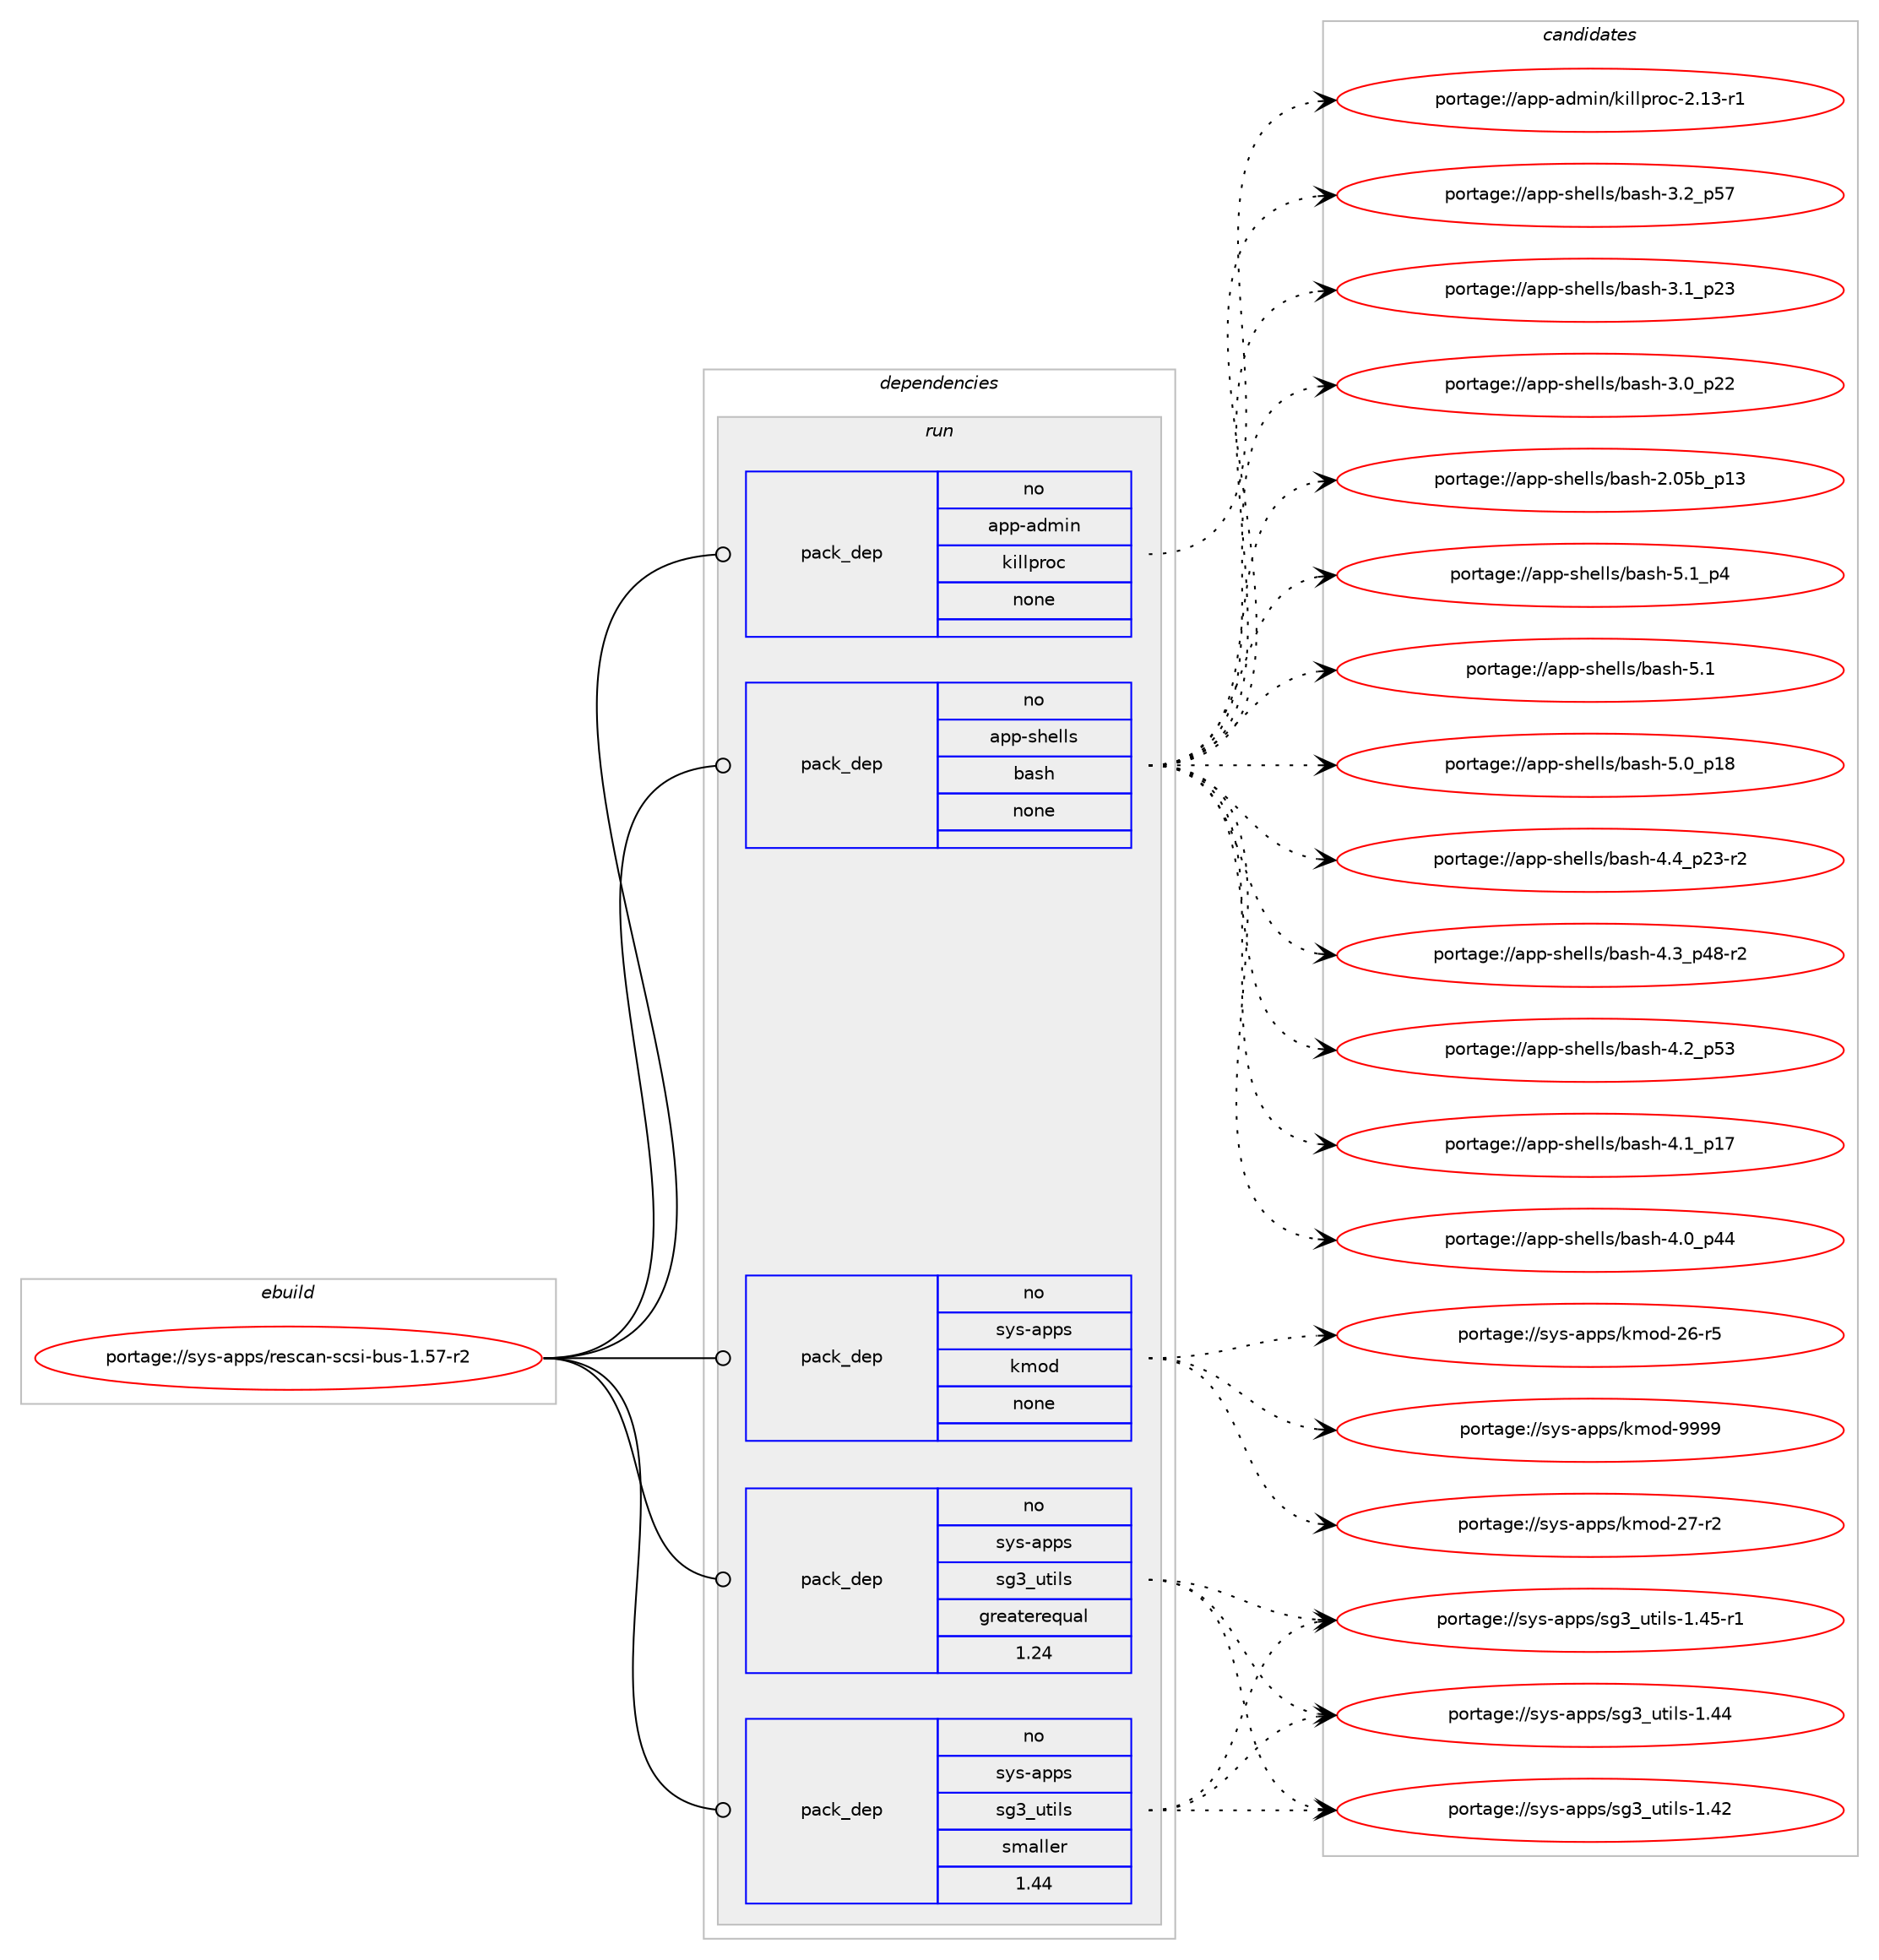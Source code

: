 digraph prolog {

# *************
# Graph options
# *************

newrank=true;
concentrate=true;
compound=true;
graph [rankdir=LR,fontname=Helvetica,fontsize=10,ranksep=1.5];#, ranksep=2.5, nodesep=0.2];
edge  [arrowhead=vee];
node  [fontname=Helvetica,fontsize=10];

# **********
# The ebuild
# **********

subgraph cluster_leftcol {
color=gray;
rank=same;
label=<<i>ebuild</i>>;
id [label="portage://sys-apps/rescan-scsi-bus-1.57-r2", color=red, width=4, href="../sys-apps/rescan-scsi-bus-1.57-r2.svg"];
}

# ****************
# The dependencies
# ****************

subgraph cluster_midcol {
color=gray;
label=<<i>dependencies</i>>;
subgraph cluster_compile {
fillcolor="#eeeeee";
style=filled;
label=<<i>compile</i>>;
}
subgraph cluster_compileandrun {
fillcolor="#eeeeee";
style=filled;
label=<<i>compile and run</i>>;
}
subgraph cluster_run {
fillcolor="#eeeeee";
style=filled;
label=<<i>run</i>>;
subgraph pack2707 {
dependency3230 [label=<<TABLE BORDER="0" CELLBORDER="1" CELLSPACING="0" CELLPADDING="4" WIDTH="220"><TR><TD ROWSPAN="6" CELLPADDING="30">pack_dep</TD></TR><TR><TD WIDTH="110">no</TD></TR><TR><TD>app-admin</TD></TR><TR><TD>killproc</TD></TR><TR><TD>none</TD></TR><TR><TD></TD></TR></TABLE>>, shape=none, color=blue];
}
id:e -> dependency3230:w [weight=20,style="solid",arrowhead="odot"];
subgraph pack2708 {
dependency3231 [label=<<TABLE BORDER="0" CELLBORDER="1" CELLSPACING="0" CELLPADDING="4" WIDTH="220"><TR><TD ROWSPAN="6" CELLPADDING="30">pack_dep</TD></TR><TR><TD WIDTH="110">no</TD></TR><TR><TD>app-shells</TD></TR><TR><TD>bash</TD></TR><TR><TD>none</TD></TR><TR><TD></TD></TR></TABLE>>, shape=none, color=blue];
}
id:e -> dependency3231:w [weight=20,style="solid",arrowhead="odot"];
subgraph pack2709 {
dependency3232 [label=<<TABLE BORDER="0" CELLBORDER="1" CELLSPACING="0" CELLPADDING="4" WIDTH="220"><TR><TD ROWSPAN="6" CELLPADDING="30">pack_dep</TD></TR><TR><TD WIDTH="110">no</TD></TR><TR><TD>sys-apps</TD></TR><TR><TD>kmod</TD></TR><TR><TD>none</TD></TR><TR><TD></TD></TR></TABLE>>, shape=none, color=blue];
}
id:e -> dependency3232:w [weight=20,style="solid",arrowhead="odot"];
subgraph pack2710 {
dependency3233 [label=<<TABLE BORDER="0" CELLBORDER="1" CELLSPACING="0" CELLPADDING="4" WIDTH="220"><TR><TD ROWSPAN="6" CELLPADDING="30">pack_dep</TD></TR><TR><TD WIDTH="110">no</TD></TR><TR><TD>sys-apps</TD></TR><TR><TD>sg3_utils</TD></TR><TR><TD>greaterequal</TD></TR><TR><TD>1.24</TD></TR></TABLE>>, shape=none, color=blue];
}
id:e -> dependency3233:w [weight=20,style="solid",arrowhead="odot"];
subgraph pack2711 {
dependency3234 [label=<<TABLE BORDER="0" CELLBORDER="1" CELLSPACING="0" CELLPADDING="4" WIDTH="220"><TR><TD ROWSPAN="6" CELLPADDING="30">pack_dep</TD></TR><TR><TD WIDTH="110">no</TD></TR><TR><TD>sys-apps</TD></TR><TR><TD>sg3_utils</TD></TR><TR><TD>smaller</TD></TR><TR><TD>1.44</TD></TR></TABLE>>, shape=none, color=blue];
}
id:e -> dependency3234:w [weight=20,style="solid",arrowhead="odot"];
}
}

# **************
# The candidates
# **************

subgraph cluster_choices {
rank=same;
color=gray;
label=<<i>candidates</i>>;

subgraph choice2707 {
color=black;
nodesep=1;
choice971121124597100109105110471071051081081121141119945504649514511449 [label="portage://app-admin/killproc-2.13-r1", color=red, width=4,href="../app-admin/killproc-2.13-r1.svg"];
dependency3230:e -> choice971121124597100109105110471071051081081121141119945504649514511449:w [style=dotted,weight="100"];
}
subgraph choice2708 {
color=black;
nodesep=1;
choice9711211245115104101108108115479897115104455346499511252 [label="portage://app-shells/bash-5.1_p4", color=red, width=4,href="../app-shells/bash-5.1_p4.svg"];
choice971121124511510410110810811547989711510445534649 [label="portage://app-shells/bash-5.1", color=red, width=4,href="../app-shells/bash-5.1.svg"];
choice971121124511510410110810811547989711510445534648951124956 [label="portage://app-shells/bash-5.0_p18", color=red, width=4,href="../app-shells/bash-5.0_p18.svg"];
choice9711211245115104101108108115479897115104455246529511250514511450 [label="portage://app-shells/bash-4.4_p23-r2", color=red, width=4,href="../app-shells/bash-4.4_p23-r2.svg"];
choice9711211245115104101108108115479897115104455246519511252564511450 [label="portage://app-shells/bash-4.3_p48-r2", color=red, width=4,href="../app-shells/bash-4.3_p48-r2.svg"];
choice971121124511510410110810811547989711510445524650951125351 [label="portage://app-shells/bash-4.2_p53", color=red, width=4,href="../app-shells/bash-4.2_p53.svg"];
choice971121124511510410110810811547989711510445524649951124955 [label="portage://app-shells/bash-4.1_p17", color=red, width=4,href="../app-shells/bash-4.1_p17.svg"];
choice971121124511510410110810811547989711510445524648951125252 [label="portage://app-shells/bash-4.0_p44", color=red, width=4,href="../app-shells/bash-4.0_p44.svg"];
choice971121124511510410110810811547989711510445514650951125355 [label="portage://app-shells/bash-3.2_p57", color=red, width=4,href="../app-shells/bash-3.2_p57.svg"];
choice971121124511510410110810811547989711510445514649951125051 [label="portage://app-shells/bash-3.1_p23", color=red, width=4,href="../app-shells/bash-3.1_p23.svg"];
choice971121124511510410110810811547989711510445514648951125050 [label="portage://app-shells/bash-3.0_p22", color=red, width=4,href="../app-shells/bash-3.0_p22.svg"];
choice9711211245115104101108108115479897115104455046485398951124951 [label="portage://app-shells/bash-2.05b_p13", color=red, width=4,href="../app-shells/bash-2.05b_p13.svg"];
dependency3231:e -> choice9711211245115104101108108115479897115104455346499511252:w [style=dotted,weight="100"];
dependency3231:e -> choice971121124511510410110810811547989711510445534649:w [style=dotted,weight="100"];
dependency3231:e -> choice971121124511510410110810811547989711510445534648951124956:w [style=dotted,weight="100"];
dependency3231:e -> choice9711211245115104101108108115479897115104455246529511250514511450:w [style=dotted,weight="100"];
dependency3231:e -> choice9711211245115104101108108115479897115104455246519511252564511450:w [style=dotted,weight="100"];
dependency3231:e -> choice971121124511510410110810811547989711510445524650951125351:w [style=dotted,weight="100"];
dependency3231:e -> choice971121124511510410110810811547989711510445524649951124955:w [style=dotted,weight="100"];
dependency3231:e -> choice971121124511510410110810811547989711510445524648951125252:w [style=dotted,weight="100"];
dependency3231:e -> choice971121124511510410110810811547989711510445514650951125355:w [style=dotted,weight="100"];
dependency3231:e -> choice971121124511510410110810811547989711510445514649951125051:w [style=dotted,weight="100"];
dependency3231:e -> choice971121124511510410110810811547989711510445514648951125050:w [style=dotted,weight="100"];
dependency3231:e -> choice9711211245115104101108108115479897115104455046485398951124951:w [style=dotted,weight="100"];
}
subgraph choice2709 {
color=black;
nodesep=1;
choice1151211154597112112115471071091111004557575757 [label="portage://sys-apps/kmod-9999", color=red, width=4,href="../sys-apps/kmod-9999.svg"];
choice1151211154597112112115471071091111004550554511450 [label="portage://sys-apps/kmod-27-r2", color=red, width=4,href="../sys-apps/kmod-27-r2.svg"];
choice1151211154597112112115471071091111004550544511453 [label="portage://sys-apps/kmod-26-r5", color=red, width=4,href="../sys-apps/kmod-26-r5.svg"];
dependency3232:e -> choice1151211154597112112115471071091111004557575757:w [style=dotted,weight="100"];
dependency3232:e -> choice1151211154597112112115471071091111004550554511450:w [style=dotted,weight="100"];
dependency3232:e -> choice1151211154597112112115471071091111004550544511453:w [style=dotted,weight="100"];
}
subgraph choice2710 {
color=black;
nodesep=1;
choice115121115459711211211547115103519511711610510811545494652534511449 [label="portage://sys-apps/sg3_utils-1.45-r1", color=red, width=4,href="../sys-apps/sg3_utils-1.45-r1.svg"];
choice11512111545971121121154711510351951171161051081154549465252 [label="portage://sys-apps/sg3_utils-1.44", color=red, width=4,href="../sys-apps/sg3_utils-1.44.svg"];
choice11512111545971121121154711510351951171161051081154549465250 [label="portage://sys-apps/sg3_utils-1.42", color=red, width=4,href="../sys-apps/sg3_utils-1.42.svg"];
dependency3233:e -> choice115121115459711211211547115103519511711610510811545494652534511449:w [style=dotted,weight="100"];
dependency3233:e -> choice11512111545971121121154711510351951171161051081154549465252:w [style=dotted,weight="100"];
dependency3233:e -> choice11512111545971121121154711510351951171161051081154549465250:w [style=dotted,weight="100"];
}
subgraph choice2711 {
color=black;
nodesep=1;
choice115121115459711211211547115103519511711610510811545494652534511449 [label="portage://sys-apps/sg3_utils-1.45-r1", color=red, width=4,href="../sys-apps/sg3_utils-1.45-r1.svg"];
choice11512111545971121121154711510351951171161051081154549465252 [label="portage://sys-apps/sg3_utils-1.44", color=red, width=4,href="../sys-apps/sg3_utils-1.44.svg"];
choice11512111545971121121154711510351951171161051081154549465250 [label="portage://sys-apps/sg3_utils-1.42", color=red, width=4,href="../sys-apps/sg3_utils-1.42.svg"];
dependency3234:e -> choice115121115459711211211547115103519511711610510811545494652534511449:w [style=dotted,weight="100"];
dependency3234:e -> choice11512111545971121121154711510351951171161051081154549465252:w [style=dotted,weight="100"];
dependency3234:e -> choice11512111545971121121154711510351951171161051081154549465250:w [style=dotted,weight="100"];
}
}

}
